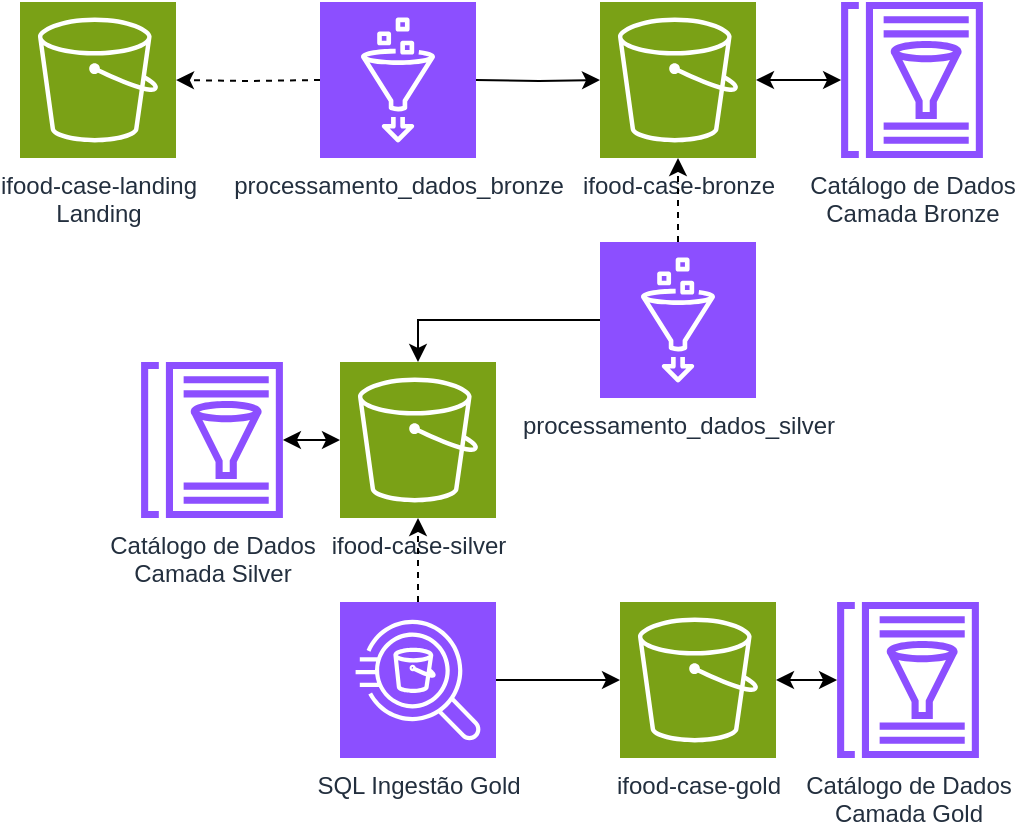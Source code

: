 <mxfile version="28.2.7">
  <diagram name="Página-1" id="IGChGFCFUrZLpPACQ3Ou">
    <mxGraphModel dx="1012" dy="593" grid="1" gridSize="10" guides="1" tooltips="1" connect="1" arrows="1" fold="1" page="1" pageScale="1" pageWidth="827" pageHeight="1169" math="0" shadow="0">
      <root>
        <mxCell id="0" />
        <mxCell id="1" parent="0" />
        <mxCell id="R9gy81BV3Ql_bEwxnrtC-1" value="ifood-case-landing&lt;div&gt;Landing&lt;/div&gt;" style="sketch=0;points=[[0,0,0],[0.25,0,0],[0.5,0,0],[0.75,0,0],[1,0,0],[0,1,0],[0.25,1,0],[0.5,1,0],[0.75,1,0],[1,1,0],[0,0.25,0],[0,0.5,0],[0,0.75,0],[1,0.25,0],[1,0.5,0],[1,0.75,0]];outlineConnect=0;fontColor=#232F3E;fillColor=#7AA116;strokeColor=#ffffff;dashed=0;verticalLabelPosition=bottom;verticalAlign=top;align=center;html=1;fontSize=12;fontStyle=0;aspect=fixed;shape=mxgraph.aws4.resourceIcon;resIcon=mxgraph.aws4.s3;" vertex="1" parent="1">
          <mxGeometry x="220" y="120" width="78" height="78" as="geometry" />
        </mxCell>
        <mxCell id="R9gy81BV3Ql_bEwxnrtC-5" style="edgeStyle=orthogonalEdgeStyle;rounded=0;orthogonalLoop=1;jettySize=auto;html=1;dashed=1;" edge="1" parent="1" target="R9gy81BV3Ql_bEwxnrtC-1">
          <mxGeometry relative="1" as="geometry">
            <mxPoint x="370" y="159" as="sourcePoint" />
          </mxGeometry>
        </mxCell>
        <mxCell id="R9gy81BV3Ql_bEwxnrtC-6" value="ifood-case-bronze" style="sketch=0;points=[[0,0,0],[0.25,0,0],[0.5,0,0],[0.75,0,0],[1,0,0],[0,1,0],[0.25,1,0],[0.5,1,0],[0.75,1,0],[1,1,0],[0,0.25,0],[0,0.5,0],[0,0.75,0],[1,0.25,0],[1,0.5,0],[1,0.75,0]];outlineConnect=0;fontColor=#232F3E;fillColor=#7AA116;strokeColor=#ffffff;dashed=0;verticalLabelPosition=bottom;verticalAlign=top;align=center;html=1;fontSize=12;fontStyle=0;aspect=fixed;shape=mxgraph.aws4.resourceIcon;resIcon=mxgraph.aws4.s3;" vertex="1" parent="1">
          <mxGeometry x="510" y="120" width="78" height="78" as="geometry" />
        </mxCell>
        <mxCell id="R9gy81BV3Ql_bEwxnrtC-26" style="edgeStyle=orthogonalEdgeStyle;rounded=0;orthogonalLoop=1;jettySize=auto;html=1;startArrow=classic;startFill=1;" edge="1" parent="1" source="R9gy81BV3Ql_bEwxnrtC-8" target="R9gy81BV3Ql_bEwxnrtC-6">
          <mxGeometry relative="1" as="geometry" />
        </mxCell>
        <mxCell id="R9gy81BV3Ql_bEwxnrtC-8" value="Catálogo de Dados&lt;div&gt;Camada Bronze&lt;/div&gt;" style="sketch=0;outlineConnect=0;fontColor=#232F3E;gradientColor=none;fillColor=#8C4FFF;strokeColor=none;dashed=0;verticalLabelPosition=bottom;verticalAlign=top;align=center;html=1;fontSize=12;fontStyle=0;aspect=fixed;pointerEvents=1;shape=mxgraph.aws4.glue_data_catalog;" vertex="1" parent="1">
          <mxGeometry x="630" y="120" width="72" height="78" as="geometry" />
        </mxCell>
        <mxCell id="R9gy81BV3Ql_bEwxnrtC-12" style="edgeStyle=orthogonalEdgeStyle;rounded=0;orthogonalLoop=1;jettySize=auto;html=1;entryX=0;entryY=0.5;entryDx=0;entryDy=0;entryPerimeter=0;" edge="1" parent="1" target="R9gy81BV3Ql_bEwxnrtC-6">
          <mxGeometry relative="1" as="geometry">
            <mxPoint x="448" y="159" as="sourcePoint" />
            <Array as="points" />
          </mxGeometry>
        </mxCell>
        <mxCell id="R9gy81BV3Ql_bEwxnrtC-19" style="edgeStyle=orthogonalEdgeStyle;rounded=0;orthogonalLoop=1;jettySize=auto;html=1;dashed=1;" edge="1" parent="1" source="R9gy81BV3Ql_bEwxnrtC-13" target="R9gy81BV3Ql_bEwxnrtC-6">
          <mxGeometry relative="1" as="geometry" />
        </mxCell>
        <mxCell id="R9gy81BV3Ql_bEwxnrtC-13" value="processamento_dados_silver" style="sketch=0;points=[[0,0,0],[0.25,0,0],[0.5,0,0],[0.75,0,0],[1,0,0],[0,1,0],[0.25,1,0],[0.5,1,0],[0.75,1,0],[1,1,0],[0,0.25,0],[0,0.5,0],[0,0.75,0],[1,0.25,0],[1,0.5,0],[1,0.75,0]];outlineConnect=0;fontColor=#232F3E;fillColor=#8C4FFF;strokeColor=#ffffff;dashed=0;verticalLabelPosition=bottom;verticalAlign=top;align=center;html=1;fontSize=12;fontStyle=0;aspect=fixed;shape=mxgraph.aws4.resourceIcon;resIcon=mxgraph.aws4.glue;" vertex="1" parent="1">
          <mxGeometry x="510" y="240" width="78" height="78" as="geometry" />
        </mxCell>
        <mxCell id="R9gy81BV3Ql_bEwxnrtC-15" value="ifood-case-silver" style="sketch=0;points=[[0,0,0],[0.25,0,0],[0.5,0,0],[0.75,0,0],[1,0,0],[0,1,0],[0.25,1,0],[0.5,1,0],[0.75,1,0],[1,1,0],[0,0.25,0],[0,0.5,0],[0,0.75,0],[1,0.25,0],[1,0.5,0],[1,0.75,0]];outlineConnect=0;fontColor=#232F3E;fillColor=#7AA116;strokeColor=#ffffff;dashed=0;verticalLabelPosition=bottom;verticalAlign=top;align=center;html=1;fontSize=12;fontStyle=0;aspect=fixed;shape=mxgraph.aws4.resourceIcon;resIcon=mxgraph.aws4.s3;" vertex="1" parent="1">
          <mxGeometry x="380" y="300" width="78" height="78" as="geometry" />
        </mxCell>
        <mxCell id="R9gy81BV3Ql_bEwxnrtC-16" style="edgeStyle=orthogonalEdgeStyle;rounded=0;orthogonalLoop=1;jettySize=auto;html=1;startArrow=classic;startFill=1;entryX=0;entryY=0.5;entryDx=0;entryDy=0;entryPerimeter=0;" edge="1" parent="1" source="R9gy81BV3Ql_bEwxnrtC-17" target="R9gy81BV3Ql_bEwxnrtC-15">
          <mxGeometry relative="1" as="geometry">
            <mxPoint x="330" y="689" as="targetPoint" />
          </mxGeometry>
        </mxCell>
        <mxCell id="R9gy81BV3Ql_bEwxnrtC-17" value="Catálogo de Dados&lt;div&gt;Camada Silver&lt;/div&gt;" style="sketch=0;outlineConnect=0;fontColor=#232F3E;gradientColor=none;fillColor=#8C4FFF;strokeColor=none;dashed=0;verticalLabelPosition=bottom;verticalAlign=top;align=center;html=1;fontSize=12;fontStyle=0;aspect=fixed;pointerEvents=1;shape=mxgraph.aws4.glue_data_catalog;" vertex="1" parent="1">
          <mxGeometry x="280" y="300" width="72" height="78" as="geometry" />
        </mxCell>
        <mxCell id="R9gy81BV3Ql_bEwxnrtC-18" style="edgeStyle=orthogonalEdgeStyle;rounded=0;orthogonalLoop=1;jettySize=auto;html=1;entryX=0.5;entryY=0;entryDx=0;entryDy=0;entryPerimeter=0;" edge="1" parent="1" source="R9gy81BV3Ql_bEwxnrtC-13" target="R9gy81BV3Ql_bEwxnrtC-15">
          <mxGeometry relative="1" as="geometry" />
        </mxCell>
        <mxCell id="R9gy81BV3Ql_bEwxnrtC-21" style="edgeStyle=orthogonalEdgeStyle;rounded=0;orthogonalLoop=1;jettySize=auto;html=1;dashed=1;" edge="1" parent="1" source="R9gy81BV3Ql_bEwxnrtC-20" target="R9gy81BV3Ql_bEwxnrtC-15">
          <mxGeometry relative="1" as="geometry" />
        </mxCell>
        <mxCell id="R9gy81BV3Ql_bEwxnrtC-20" value="SQL Ingestão Gold" style="sketch=0;points=[[0,0,0],[0.25,0,0],[0.5,0,0],[0.75,0,0],[1,0,0],[0,1,0],[0.25,1,0],[0.5,1,0],[0.75,1,0],[1,1,0],[0,0.25,0],[0,0.5,0],[0,0.75,0],[1,0.25,0],[1,0.5,0],[1,0.75,0]];outlineConnect=0;fontColor=#232F3E;fillColor=#8C4FFF;strokeColor=#ffffff;dashed=0;verticalLabelPosition=bottom;verticalAlign=top;align=center;html=1;fontSize=12;fontStyle=0;aspect=fixed;shape=mxgraph.aws4.resourceIcon;resIcon=mxgraph.aws4.athena;" vertex="1" parent="1">
          <mxGeometry x="380" y="420" width="78" height="78" as="geometry" />
        </mxCell>
        <mxCell id="R9gy81BV3Ql_bEwxnrtC-22" value="ifood-case-gold" style="sketch=0;points=[[0,0,0],[0.25,0,0],[0.5,0,0],[0.75,0,0],[1,0,0],[0,1,0],[0.25,1,0],[0.5,1,0],[0.75,1,0],[1,1,0],[0,0.25,0],[0,0.5,0],[0,0.75,0],[1,0.25,0],[1,0.5,0],[1,0.75,0]];outlineConnect=0;fontColor=#232F3E;fillColor=#7AA116;strokeColor=#ffffff;dashed=0;verticalLabelPosition=bottom;verticalAlign=top;align=center;html=1;fontSize=12;fontStyle=0;aspect=fixed;shape=mxgraph.aws4.resourceIcon;resIcon=mxgraph.aws4.s3;" vertex="1" parent="1">
          <mxGeometry x="520" y="420" width="78" height="78" as="geometry" />
        </mxCell>
        <mxCell id="R9gy81BV3Ql_bEwxnrtC-23" style="edgeStyle=orthogonalEdgeStyle;rounded=0;orthogonalLoop=1;jettySize=auto;html=1;startArrow=classic;startFill=1;" edge="1" parent="1" source="R9gy81BV3Ql_bEwxnrtC-24">
          <mxGeometry relative="1" as="geometry">
            <mxPoint x="598" y="459" as="targetPoint" />
          </mxGeometry>
        </mxCell>
        <mxCell id="R9gy81BV3Ql_bEwxnrtC-24" value="Catálogo de Dados&lt;div&gt;Camada Gold&lt;/div&gt;" style="sketch=0;outlineConnect=0;fontColor=#232F3E;gradientColor=none;fillColor=#8C4FFF;strokeColor=none;dashed=0;verticalLabelPosition=bottom;verticalAlign=top;align=center;html=1;fontSize=12;fontStyle=0;aspect=fixed;pointerEvents=1;shape=mxgraph.aws4.glue_data_catalog;" vertex="1" parent="1">
          <mxGeometry x="628" y="420" width="72" height="78" as="geometry" />
        </mxCell>
        <mxCell id="R9gy81BV3Ql_bEwxnrtC-25" style="edgeStyle=orthogonalEdgeStyle;rounded=0;orthogonalLoop=1;jettySize=auto;html=1;entryX=0;entryY=0.5;entryDx=0;entryDy=0;entryPerimeter=0;exitX=1;exitY=0.5;exitDx=0;exitDy=0;exitPerimeter=0;" edge="1" parent="1" source="R9gy81BV3Ql_bEwxnrtC-20" target="R9gy81BV3Ql_bEwxnrtC-22">
          <mxGeometry relative="1" as="geometry" />
        </mxCell>
        <mxCell id="R9gy81BV3Ql_bEwxnrtC-27" value="processamento_dados_bronze" style="sketch=0;points=[[0,0,0],[0.25,0,0],[0.5,0,0],[0.75,0,0],[1,0,0],[0,1,0],[0.25,1,0],[0.5,1,0],[0.75,1,0],[1,1,0],[0,0.25,0],[0,0.5,0],[0,0.75,0],[1,0.25,0],[1,0.5,0],[1,0.75,0]];outlineConnect=0;fontColor=#232F3E;fillColor=#8C4FFF;strokeColor=#ffffff;dashed=0;verticalLabelPosition=bottom;verticalAlign=top;align=center;html=1;fontSize=12;fontStyle=0;aspect=fixed;shape=mxgraph.aws4.resourceIcon;resIcon=mxgraph.aws4.glue;" vertex="1" parent="1">
          <mxGeometry x="370" y="120" width="78" height="78" as="geometry" />
        </mxCell>
      </root>
    </mxGraphModel>
  </diagram>
</mxfile>
